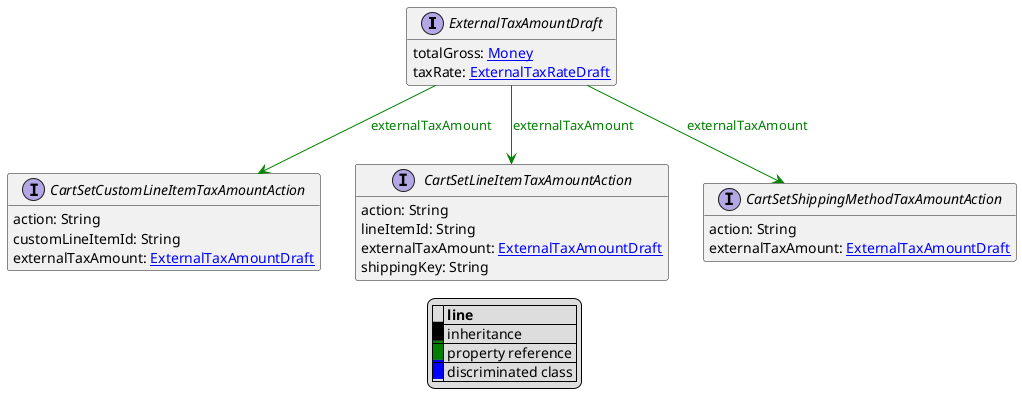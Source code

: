 @startuml

hide empty fields
hide empty methods
legend
|= |= line |
|<back:black>   </back>| inheritance |
|<back:green>   </back>| property reference |
|<back:blue>   </back>| discriminated class |
endlegend
interface ExternalTaxAmountDraft [[ExternalTaxAmountDraft.svg]]  {
    totalGross: [[Money.svg Money]]
    taxRate: [[ExternalTaxRateDraft.svg ExternalTaxRateDraft]]
}



interface CartSetCustomLineItemTaxAmountAction [[CartSetCustomLineItemTaxAmountAction.svg]]  {
    action: String
    customLineItemId: String
    externalTaxAmount: [[ExternalTaxAmountDraft.svg ExternalTaxAmountDraft]]
}
interface CartSetLineItemTaxAmountAction [[CartSetLineItemTaxAmountAction.svg]]  {
    action: String
    lineItemId: String
    externalTaxAmount: [[ExternalTaxAmountDraft.svg ExternalTaxAmountDraft]]
    shippingKey: String
}
interface CartSetShippingMethodTaxAmountAction [[CartSetShippingMethodTaxAmountAction.svg]]  {
    action: String
    externalTaxAmount: [[ExternalTaxAmountDraft.svg ExternalTaxAmountDraft]]
}

ExternalTaxAmountDraft --> CartSetCustomLineItemTaxAmountAction #green;text:green : "externalTaxAmount"
ExternalTaxAmountDraft --> CartSetLineItemTaxAmountAction #green;text:green : "externalTaxAmount"
ExternalTaxAmountDraft --> CartSetShippingMethodTaxAmountAction #green;text:green : "externalTaxAmount"
@enduml
